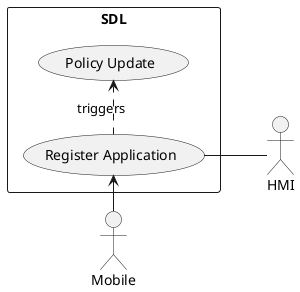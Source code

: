 @startuml
left to right direction
actor Mobile
actor HMI
rectangle SDL {
  Mobile -> (Register Application)
  (Register Application) .> (Policy Update) : triggers
  (Register Application) -- HMI
}
@enduml
